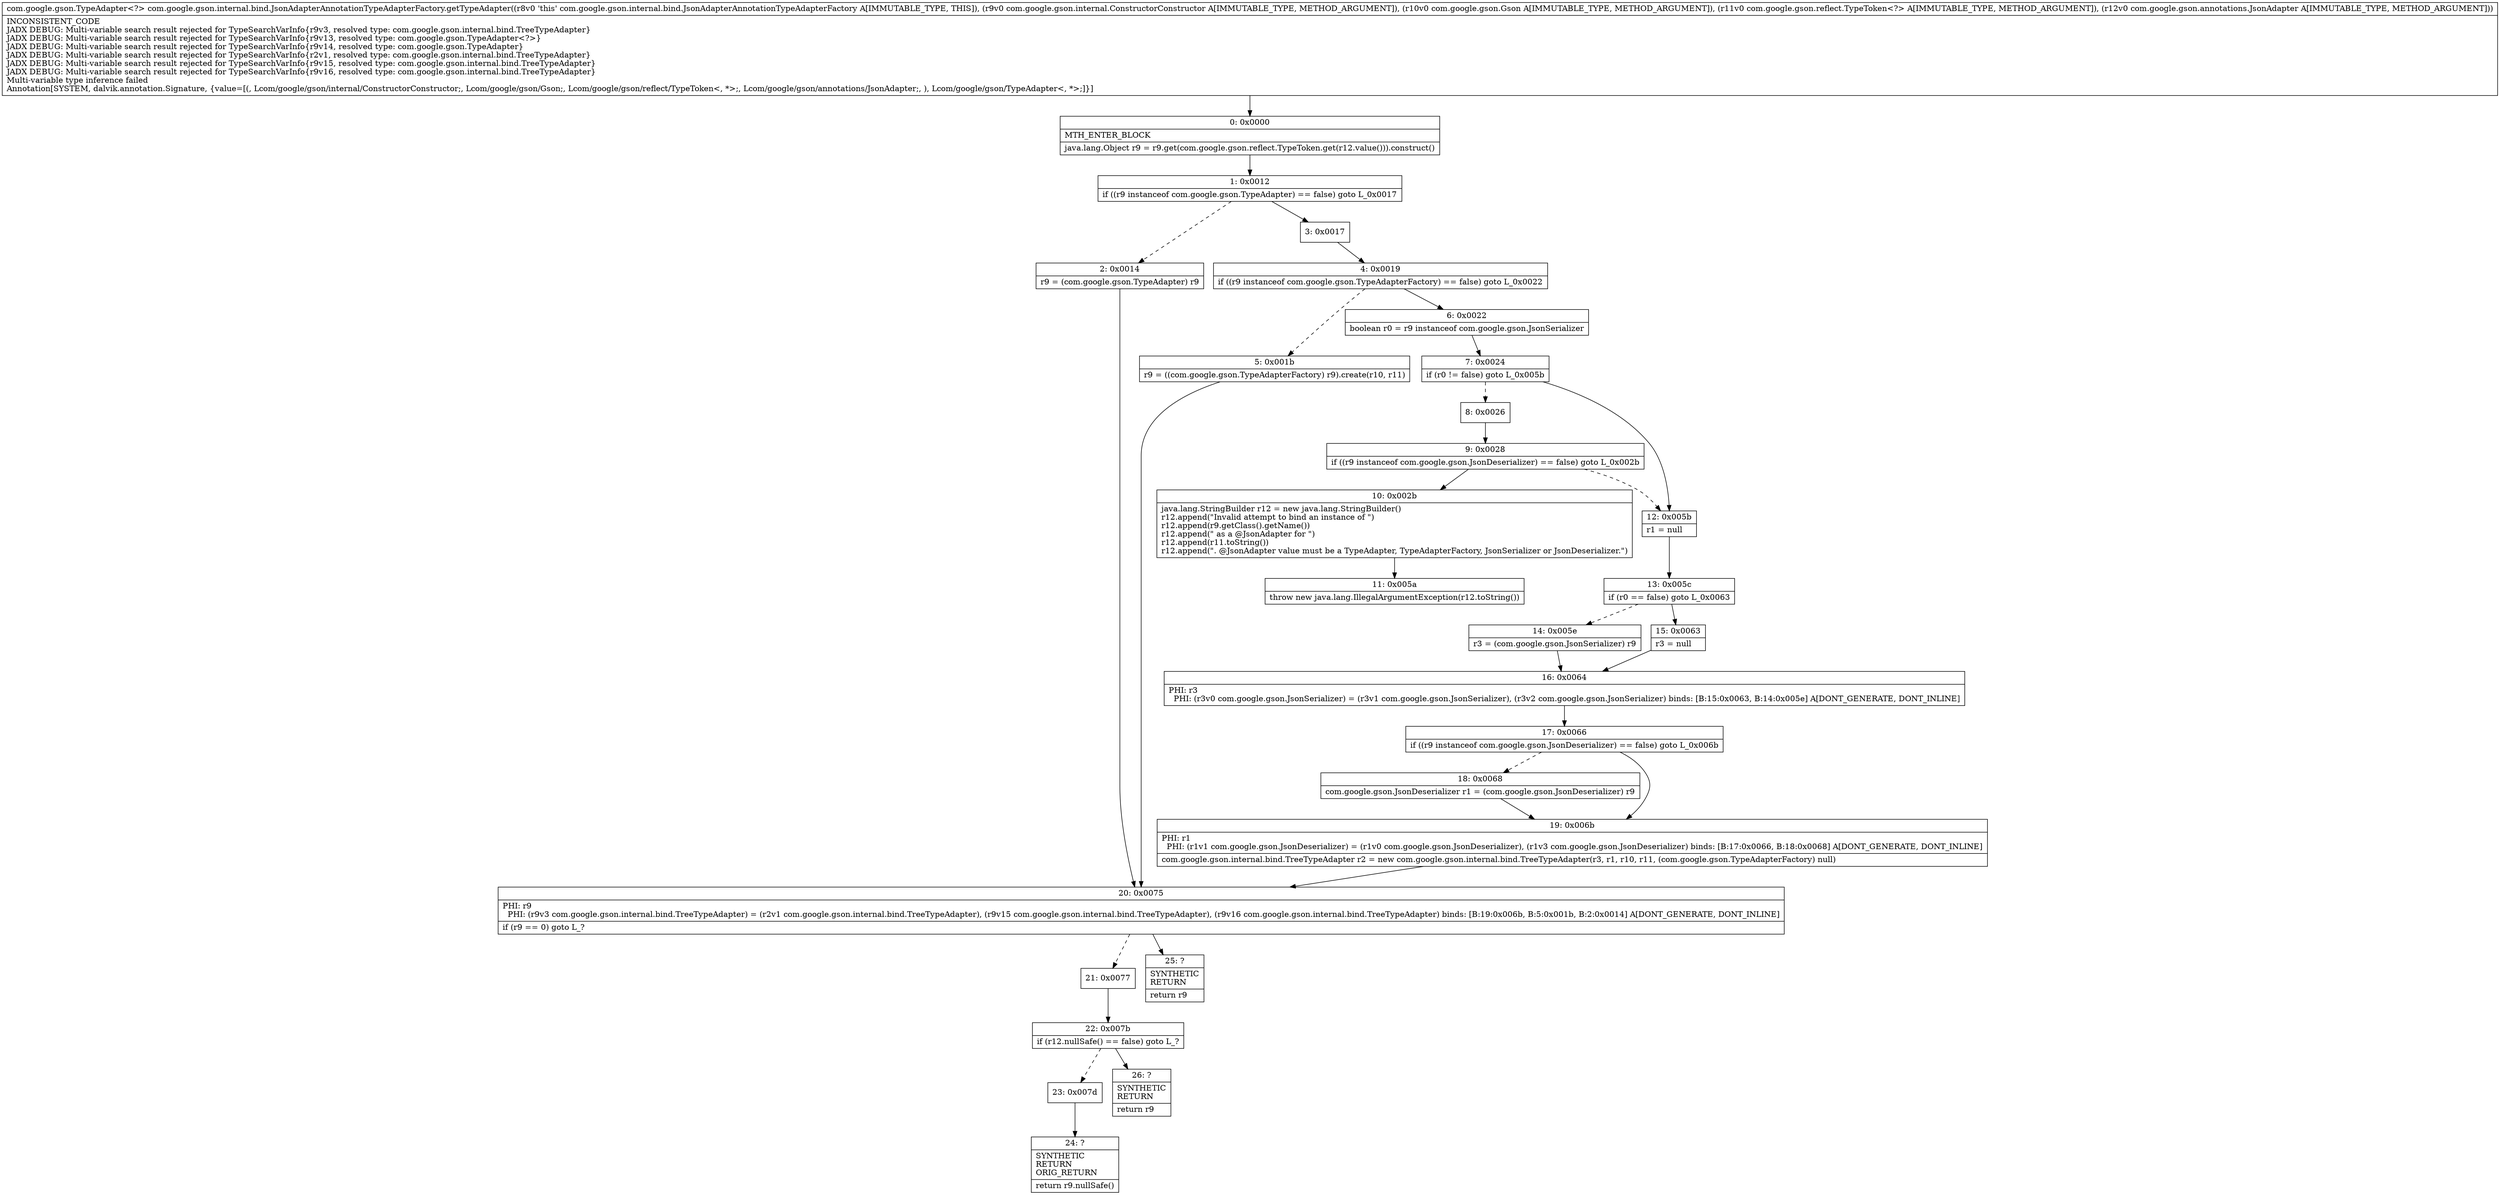 digraph "CFG forcom.google.gson.internal.bind.JsonAdapterAnnotationTypeAdapterFactory.getTypeAdapter(Lcom\/google\/gson\/internal\/ConstructorConstructor;Lcom\/google\/gson\/Gson;Lcom\/google\/gson\/reflect\/TypeToken;Lcom\/google\/gson\/annotations\/JsonAdapter;)Lcom\/google\/gson\/TypeAdapter;" {
Node_0 [shape=record,label="{0\:\ 0x0000|MTH_ENTER_BLOCK\l|java.lang.Object r9 = r9.get(com.google.gson.reflect.TypeToken.get(r12.value())).construct()\l}"];
Node_1 [shape=record,label="{1\:\ 0x0012|if ((r9 instanceof com.google.gson.TypeAdapter) == false) goto L_0x0017\l}"];
Node_2 [shape=record,label="{2\:\ 0x0014|r9 = (com.google.gson.TypeAdapter) r9\l}"];
Node_3 [shape=record,label="{3\:\ 0x0017}"];
Node_4 [shape=record,label="{4\:\ 0x0019|if ((r9 instanceof com.google.gson.TypeAdapterFactory) == false) goto L_0x0022\l}"];
Node_5 [shape=record,label="{5\:\ 0x001b|r9 = ((com.google.gson.TypeAdapterFactory) r9).create(r10, r11)\l}"];
Node_6 [shape=record,label="{6\:\ 0x0022|boolean r0 = r9 instanceof com.google.gson.JsonSerializer\l}"];
Node_7 [shape=record,label="{7\:\ 0x0024|if (r0 != false) goto L_0x005b\l}"];
Node_8 [shape=record,label="{8\:\ 0x0026}"];
Node_9 [shape=record,label="{9\:\ 0x0028|if ((r9 instanceof com.google.gson.JsonDeserializer) == false) goto L_0x002b\l}"];
Node_10 [shape=record,label="{10\:\ 0x002b|java.lang.StringBuilder r12 = new java.lang.StringBuilder()\lr12.append(\"Invalid attempt to bind an instance of \")\lr12.append(r9.getClass().getName())\lr12.append(\" as a @JsonAdapter for \")\lr12.append(r11.toString())\lr12.append(\". @JsonAdapter value must be a TypeAdapter, TypeAdapterFactory, JsonSerializer or JsonDeserializer.\")\l}"];
Node_11 [shape=record,label="{11\:\ 0x005a|throw new java.lang.IllegalArgumentException(r12.toString())\l}"];
Node_12 [shape=record,label="{12\:\ 0x005b|r1 = null\l}"];
Node_13 [shape=record,label="{13\:\ 0x005c|if (r0 == false) goto L_0x0063\l}"];
Node_14 [shape=record,label="{14\:\ 0x005e|r3 = (com.google.gson.JsonSerializer) r9\l}"];
Node_15 [shape=record,label="{15\:\ 0x0063|r3 = null\l}"];
Node_16 [shape=record,label="{16\:\ 0x0064|PHI: r3 \l  PHI: (r3v0 com.google.gson.JsonSerializer) = (r3v1 com.google.gson.JsonSerializer), (r3v2 com.google.gson.JsonSerializer) binds: [B:15:0x0063, B:14:0x005e] A[DONT_GENERATE, DONT_INLINE]\l}"];
Node_17 [shape=record,label="{17\:\ 0x0066|if ((r9 instanceof com.google.gson.JsonDeserializer) == false) goto L_0x006b\l}"];
Node_18 [shape=record,label="{18\:\ 0x0068|com.google.gson.JsonDeserializer r1 = (com.google.gson.JsonDeserializer) r9\l}"];
Node_19 [shape=record,label="{19\:\ 0x006b|PHI: r1 \l  PHI: (r1v1 com.google.gson.JsonDeserializer) = (r1v0 com.google.gson.JsonDeserializer), (r1v3 com.google.gson.JsonDeserializer) binds: [B:17:0x0066, B:18:0x0068] A[DONT_GENERATE, DONT_INLINE]\l|com.google.gson.internal.bind.TreeTypeAdapter r2 = new com.google.gson.internal.bind.TreeTypeAdapter(r3, r1, r10, r11, (com.google.gson.TypeAdapterFactory) null)\l}"];
Node_20 [shape=record,label="{20\:\ 0x0075|PHI: r9 \l  PHI: (r9v3 com.google.gson.internal.bind.TreeTypeAdapter) = (r2v1 com.google.gson.internal.bind.TreeTypeAdapter), (r9v15 com.google.gson.internal.bind.TreeTypeAdapter), (r9v16 com.google.gson.internal.bind.TreeTypeAdapter) binds: [B:19:0x006b, B:5:0x001b, B:2:0x0014] A[DONT_GENERATE, DONT_INLINE]\l|if (r9 == 0) goto L_?\l}"];
Node_21 [shape=record,label="{21\:\ 0x0077}"];
Node_22 [shape=record,label="{22\:\ 0x007b|if (r12.nullSafe() == false) goto L_?\l}"];
Node_23 [shape=record,label="{23\:\ 0x007d}"];
Node_24 [shape=record,label="{24\:\ ?|SYNTHETIC\lRETURN\lORIG_RETURN\l|return r9.nullSafe()\l}"];
Node_25 [shape=record,label="{25\:\ ?|SYNTHETIC\lRETURN\l|return r9\l}"];
Node_26 [shape=record,label="{26\:\ ?|SYNTHETIC\lRETURN\l|return r9\l}"];
MethodNode[shape=record,label="{com.google.gson.TypeAdapter\<?\> com.google.gson.internal.bind.JsonAdapterAnnotationTypeAdapterFactory.getTypeAdapter((r8v0 'this' com.google.gson.internal.bind.JsonAdapterAnnotationTypeAdapterFactory A[IMMUTABLE_TYPE, THIS]), (r9v0 com.google.gson.internal.ConstructorConstructor A[IMMUTABLE_TYPE, METHOD_ARGUMENT]), (r10v0 com.google.gson.Gson A[IMMUTABLE_TYPE, METHOD_ARGUMENT]), (r11v0 com.google.gson.reflect.TypeToken\<?\> A[IMMUTABLE_TYPE, METHOD_ARGUMENT]), (r12v0 com.google.gson.annotations.JsonAdapter A[IMMUTABLE_TYPE, METHOD_ARGUMENT]))  | INCONSISTENT_CODE\lJADX DEBUG: Multi\-variable search result rejected for TypeSearchVarInfo\{r9v3, resolved type: com.google.gson.internal.bind.TreeTypeAdapter\}\lJADX DEBUG: Multi\-variable search result rejected for TypeSearchVarInfo\{r9v13, resolved type: com.google.gson.TypeAdapter\<?\>\}\lJADX DEBUG: Multi\-variable search result rejected for TypeSearchVarInfo\{r9v14, resolved type: com.google.gson.TypeAdapter\}\lJADX DEBUG: Multi\-variable search result rejected for TypeSearchVarInfo\{r2v1, resolved type: com.google.gson.internal.bind.TreeTypeAdapter\}\lJADX DEBUG: Multi\-variable search result rejected for TypeSearchVarInfo\{r9v15, resolved type: com.google.gson.internal.bind.TreeTypeAdapter\}\lJADX DEBUG: Multi\-variable search result rejected for TypeSearchVarInfo\{r9v16, resolved type: com.google.gson.internal.bind.TreeTypeAdapter\}\lMulti\-variable type inference failed\lAnnotation[SYSTEM, dalvik.annotation.Signature, \{value=[(, Lcom\/google\/gson\/internal\/ConstructorConstructor;, Lcom\/google\/gson\/Gson;, Lcom\/google\/gson\/reflect\/TypeToken\<, *\>;, Lcom\/google\/gson\/annotations\/JsonAdapter;, ), Lcom\/google\/gson\/TypeAdapter\<, *\>;]\}]\l}"];
MethodNode -> Node_0;
Node_0 -> Node_1;
Node_1 -> Node_2[style=dashed];
Node_1 -> Node_3;
Node_2 -> Node_20;
Node_3 -> Node_4;
Node_4 -> Node_5[style=dashed];
Node_4 -> Node_6;
Node_5 -> Node_20;
Node_6 -> Node_7;
Node_7 -> Node_8[style=dashed];
Node_7 -> Node_12;
Node_8 -> Node_9;
Node_9 -> Node_10;
Node_9 -> Node_12[style=dashed];
Node_10 -> Node_11;
Node_12 -> Node_13;
Node_13 -> Node_14[style=dashed];
Node_13 -> Node_15;
Node_14 -> Node_16;
Node_15 -> Node_16;
Node_16 -> Node_17;
Node_17 -> Node_18[style=dashed];
Node_17 -> Node_19;
Node_18 -> Node_19;
Node_19 -> Node_20;
Node_20 -> Node_21[style=dashed];
Node_20 -> Node_25;
Node_21 -> Node_22;
Node_22 -> Node_23[style=dashed];
Node_22 -> Node_26;
Node_23 -> Node_24;
}

